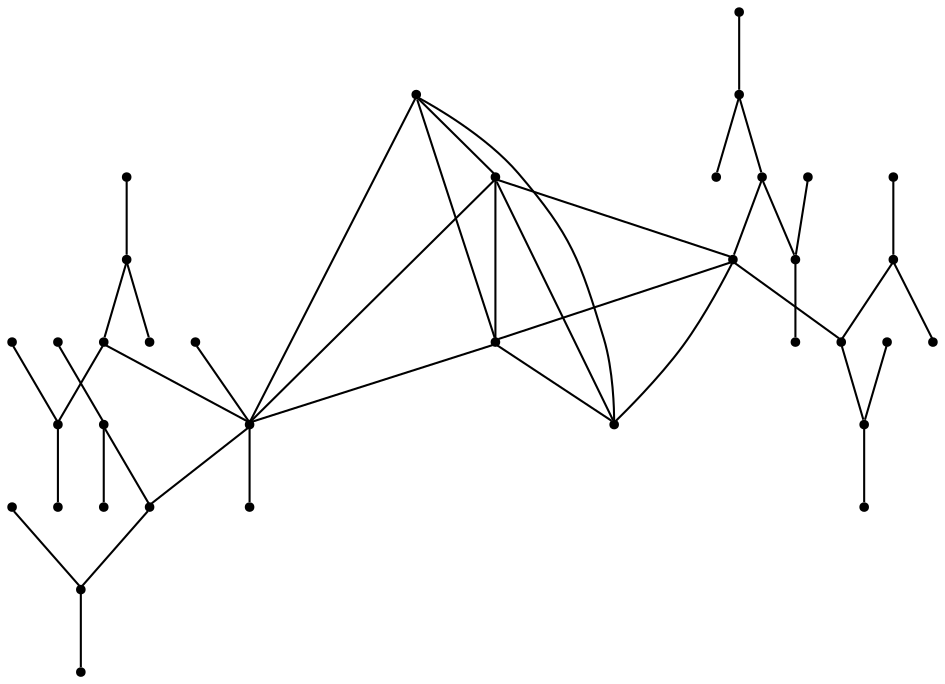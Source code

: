 graph {
  node [shape=point,comment="{\"directed\":false,\"doi\":\"10.4230/LIPIcs.GD.2024.19\",\"figure\":\"3 (3)\"}"]

  v0 [pos="1973.0590444870204,493.39396523170853"]
  v1 [pos="1706.3189109363454,893.4082119152614"]
  v2 [pos="1835.1429270828612,650.1579204379408"]
  v3 [pos="1807.343675016677,631.7280800910999"]
  v4 [pos="1816.700398413227,677.9338476374111"]
  v5 [pos="1788.9220057706334,659.4999381352286"]
  v6 [pos="1844.3538888974902,636.2656969412076"]
  v7 [pos="1798.257869743593,705.7099019979858"]
  v8 [pos="1770.4794771009992,687.2758653346989"]
  v9 [pos="1761.1433587448255,641.0742941048335"]
  v10 [pos="1825.9322196514468,664.0459476182282"]
  v11 [pos="1785.5460861307115,613.6232635271552"]
  v12 [pos="1724.4750359043296,636.6199677781206"]
  v13 [pos="1779.8362004975493,733.4858291974559"]
  v14 [pos="1752.0575534717411,715.055988850615"]
  v15 [pos="1742.700830075191,668.846024987858"]
  v16 [pos="1789.0469079289637,719.597929178273"]
  v17 [pos="1770.6043792593296,747.3738563777433"]
  v18 [pos="1776.8352417158326,624.5153750873176"]
  v19 [pos="1706.1698741705375,625.7278562179582"]
  v20 [pos="1439.5787773856705,493.39396523170853"]
  v21 [pos="1685.68515705472,638.7991276245587"]
  v22 [pos="1668.0136639083023,670.5919469515386"]
  v23 [pos="1658.6610106431845,716.7977144978498"]
  v24 [pos="1640.110114724164,749.1155820249782"]
  v25 [pos="1649.5752053701003,642.8160197520683"]
  v26 [pos="1603.3667488353844,633.4698057383347"]
  v27 [pos="1640.2434115285735,689.0175909819337"]
  v28 [pos="1621.671656185962,721.3396548255079"]
  v29 [pos="1630.89101264667,735.2275548446908"]
  v30 [pos="1621.805207373586,661.2457329378049"]
  v31 [pos="1584.790668978126,665.7876732654629"]
  v32 [pos="1612.4525541084683,707.4516276452205"]
  v33 [pos="1566.373069863515,638.0116189048883"]
  v34 [pos="1594.0140955702664,679.6755732846459"]
  v35 [pos="1575.5715669006322,651.9038424016214"]

  v0 -- v1 [id="-1",pos="1973.0590444870204,493.39396523170853 1706.3189109363454,893.4082119152614 1706.3189109363454,893.4082119152614 1706.3189109363454,893.4082119152614"]
  v20 -- v0 [id="-2",pos="1439.5787773856705,493.39396523170853 1973.0590444870204,493.39396523170853 1973.0590444870204,493.39396523170853 1973.0590444870204,493.39396523170853"]
  v35 -- v26 [id="-3",pos="1575.5715669006322,651.9038424016214 1603.3667488353844,633.4698057383347 1603.3667488353844,633.4698057383347 1603.3667488353844,633.4698057383347"]
  v34 -- v30 [id="-4",pos="1594.0140955702664,679.6755732846459 1621.805207373586,661.2457329378049 1621.805207373586,661.2457329378049 1621.805207373586,661.2457329378049"]
  v26 -- v33 [id="-5",pos="1603.3667488353844,633.4698057383347 1566.373069863515,638.0116189048883 1566.373069863515,638.0116189048883 1566.373069863515,638.0116189048883"]
  v32 -- v27 [id="-6",pos="1612.4525541084683,707.4516276452205 1640.2434115285735,689.0175909819337 1640.2434115285735,689.0175909819337 1640.2434115285735,689.0175909819337"]
  v30 -- v31 [id="-7",pos="1621.805207373586,661.2457329378049 1584.790668978126,665.7876732654629 1584.790668978126,665.7876732654629 1584.790668978126,665.7876732654629"]
  v30 -- v25 [id="-8",pos="1621.805207373586,661.2457329378049 1649.5752053701003,642.8160197520683 1649.5752053701003,642.8160197520683 1649.5752053701003,642.8160197520683"]
  v29 -- v23 [id="-9",pos="1630.89101264667,735.2275548446908 1658.6610106431845,716.7977144978498 1658.6610106431845,716.7977144978498 1658.6610106431845,716.7977144978498"]
  v27 -- v28 [id="-10",pos="1640.2434115285735,689.0175909819337 1621.671656185962,721.3396548255079 1621.671656185962,721.3396548255079 1621.671656185962,721.3396548255079"]
  v27 -- v22 [id="-11",pos="1640.2434115285735,689.0175909819337 1668.0136639083023,670.5919469515386 1668.0136639083023,670.5919469515386 1668.0136639083023,670.5919469515386"]
  v25 -- v26 [id="-12",pos="1649.5752053701003,642.8160197520683 1603.3667488353844,633.4698057383347 1603.3667488353844,633.4698057383347 1603.3667488353844,633.4698057383347"]
  v25 -- v21 [id="-13",pos="1649.5752053701003,642.8160197520683 1685.68515705472,638.7991276245587 1685.68515705472,638.7991276245587 1685.68515705472,638.7991276245587"]
  v23 -- v24 [id="-14",pos="1658.6610106431845,716.7977144978498 1640.110114724164,749.1155820249782 1640.110114724164,749.1155820249782 1640.110114724164,749.1155820249782"]
  v22 -- v23 [id="-15",pos="1668.0136639083023,670.5919469515386 1658.6610106431845,716.7977144978498 1658.6610106431845,716.7977144978498 1658.6610106431845,716.7977144978498"]
  v21 -- v22 [id="-16",pos="1685.68515705472,638.7991276245587 1668.0136639083023,670.5919469515386 1668.0136639083023,670.5919469515386 1668.0136639083023,670.5919469515386"]
  v21 -- v20 [id="-17",pos="1685.68515705472,638.7991276245587 1439.5787773856705,493.39396523170853 1439.5787773856705,493.39396523170853 1439.5787773856705,493.39396523170853"]
  v21 -- v19 [id="-18",pos="1685.68515705472,638.7991276245587 1706.1698741705375,625.7278562179582 1706.1698741705375,625.7278562179582 1706.1698741705375,625.7278562179582"]
  v19 -- v12 [id="-19",pos="1706.1698741705375,625.7278562179582 1724.4750359043296,636.6199677781206 1724.4750359043296,636.6199677781206 1724.4750359043296,636.6199677781206"]
  v1 -- v12 [id="-20",pos="1706.3189109363454,893.4082119152614 1724.4750359043296,636.6199677781206 1724.4750359043296,636.6199677781206 1724.4750359043296,636.6199677781206"]
  v1 -- v21 [id="-21",pos="1706.3189109363454,893.4082119152614 1685.68515705472,638.7991276245587 1685.68515705472,638.7991276245587 1685.68515705472,638.7991276245587"]
  v1 -- v20 [id="-22",pos="1706.3189109363454,893.4082119152614 1439.5787773856705,493.39396523170853 1439.5787773856705,493.39396523170853 1439.5787773856705,493.39396523170853"]
  v1 -- v19 [id="-23",pos="1706.3189109363454,893.4082119152614 1706.1698741705375,625.7278562179582 1706.1698741705375,625.7278562179582 1706.1698741705375,625.7278562179582"]
  v19 -- v20 [id="-24",pos="1706.1698741705375,625.7278562179582 1439.5787773856705,493.39396523170853 1439.5787773856705,493.39396523170853 1439.5787773856705,493.39396523170853"]
  v19 -- v0 [id="-25",pos="1706.1698741705375,625.7278562179582 1973.0590444870204,493.39396523170853 1973.0590444870204,493.39396523170853 1973.0590444870204,493.39396523170853"]
  v12 -- v15 [id="-26",pos="1724.4750359043296,636.6199677781206 1742.700830075191,668.846024987858 1742.700830075191,668.846024987858 1742.700830075191,668.846024987858"]
  v12 -- v18 [id="-27",pos="1724.4750359043296,636.6199677781206 1776.8352417158326,624.5153750873176 1776.8352417158326,624.5153750873176 1776.8352417158326,624.5153750873176"]
  v12 -- v0 [id="-28",pos="1724.4750359043296,636.6199677781206 1973.0590444870204,493.39396523170853 1973.0590444870204,493.39396523170853 1973.0590444870204,493.39396523170853"]
  v15 -- v14 [id="-29",pos="1742.700830075191,668.846024987858 1752.0575534717411,715.055988850615 1752.0575534717411,715.055988850615 1752.0575534717411,715.055988850615"]
  v14 -- v17 [id="-30",pos="1752.0575534717411,715.055988850615 1770.6043792593296,747.3738563777433 1770.6043792593296,747.3738563777433 1770.6043792593296,747.3738563777433"]
  v9 -- v12 [id="-31",pos="1761.1433587448255,641.0742941048335 1724.4750359043296,636.6199677781206 1724.4750359043296,636.6199677781206 1724.4750359043296,636.6199677781206"]
  v9 -- v3 [id="-32",pos="1761.1433587448255,641.0742941048335 1807.343675016677,631.7280800910999 1807.343675016677,631.7280800910999 1807.343675016677,631.7280800910999"]
  v8 -- v16 [id="-33",pos="1770.4794771009992,687.2758653346989 1789.0469079289637,719.597929178273 1789.0469079289637,719.597929178273 1789.0469079289637,719.597929178273"]
  v8 -- v15 [id="-34",pos="1770.4794771009992,687.2758653346989 1742.700830075191,668.846024987858 1742.700830075191,668.846024987858 1742.700830075191,668.846024987858"]
  v13 -- v14 [id="-35",pos="1779.8362004975493,733.4858291974559 1752.0575534717411,715.055988850615 1752.0575534717411,715.055988850615 1752.0575534717411,715.055988850615"]
  v11 -- v12 [id="-36",pos="1785.5460861307115,613.6232635271552 1724.4750359043296,636.6199677781206 1724.4750359043296,636.6199677781206 1724.4750359043296,636.6199677781206"]
  v5 -- v10 [id="-37",pos="1788.9220057706334,659.4999381352286 1825.9322196514468,664.0459476182282 1825.9322196514468,664.0459476182282 1825.9322196514468,664.0459476182282"]
  v5 -- v9 [id="-38",pos="1788.9220057706334,659.4999381352286 1761.1433587448255,641.0742941048335 1761.1433587448255,641.0742941048335 1761.1433587448255,641.0742941048335"]
  v7 -- v8 [id="-39",pos="1798.257869743593,705.7099019979858 1770.4794771009992,687.2758653346989 1770.4794771009992,687.2758653346989 1770.4794771009992,687.2758653346989"]
  v3 -- v6 [id="-40",pos="1807.343675016677,631.7280800910999 1844.3538888974902,636.2656969412076 1844.3538888974902,636.2656969412076 1844.3538888974902,636.2656969412076"]
  v4 -- v5 [id="-41",pos="1816.700398413227,677.9338476374111 1788.9220057706334,659.4999381352286 1788.9220057706334,659.4999381352286 1788.9220057706334,659.4999381352286"]
  v2 -- v3 [id="-42",pos="1835.1429270828612,650.1579204379408 1807.343675016677,631.7280800910999 1807.343675016677,631.7280800910999 1807.343675016677,631.7280800910999"]
}